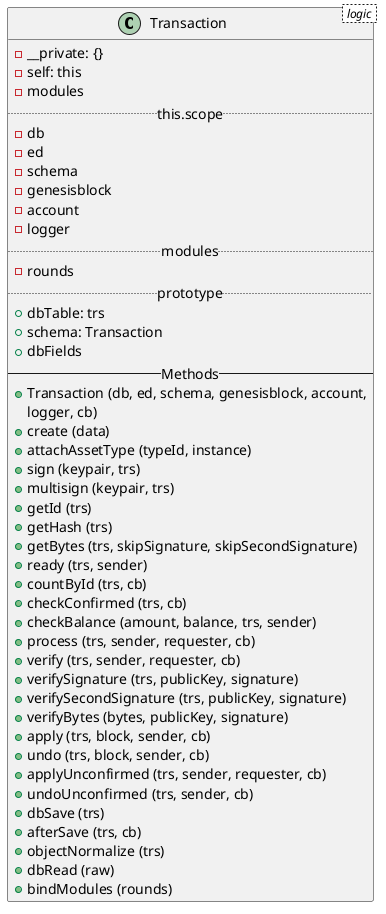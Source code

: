 @startuml
class Transaction < logic > {
  - __private: {}
  - self: this
  - modules
  .. this.scope ..
  - db
  - ed
  - schema
  - genesisblock
  - account
  - logger
  .. modules ..
  - rounds
  .. prototype ..
  + dbTable: trs
  + schema: Transaction
  + dbFields
  -- Methods --
  + Transaction (db, ed, schema, genesisblock, account,
  logger, cb)
  + create (data)
  + attachAssetType (typeId, instance)
  + sign (keypair, trs)
  + multisign (keypair, trs)
  + getId (trs)
  + getHash (trs)
  + getBytes (trs, skipSignature, skipSecondSignature)
  + ready (trs, sender)
  + countById (trs, cb)
  + checkConfirmed (trs, cb)
  + checkBalance (amount, balance, trs, sender)
  + process (trs, sender, requester, cb)
  + verify (trs, sender, requester, cb)
  + verifySignature (trs, publicKey, signature)
  + verifySecondSignature (trs, publicKey, signature)
  + verifyBytes (bytes, publicKey, signature)
  + apply (trs, block, sender, cb)
  + undo (trs, block, sender, cb)
  + applyUnconfirmed (trs, sender, requester, cb)
  + undoUnconfirmed (trs, sender, cb)
  + dbSave (trs)
  + afterSave (trs, cb)
  + objectNormalize (trs)
  + dbRead (raw)
  + bindModules (rounds)
}
@endtuml
